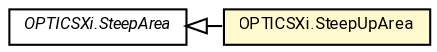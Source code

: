 #!/usr/local/bin/dot
#
# Class diagram 
# Generated by UMLGraph version R5_7_2-60-g0e99a6 (http://www.spinellis.gr/umlgraph/)
#

digraph G {
	graph [fontnames="svg"]
	edge [fontname="Roboto",fontsize=7,labelfontname="Roboto",labelfontsize=7,color="black"];
	node [fontname="Roboto",fontcolor="black",fontsize=8,shape=plaintext,margin=0,width=0,height=0];
	nodesep=0.15;
	ranksep=0.25;
	rankdir=LR;
	// de.lmu.ifi.dbs.elki.algorithm.clustering.optics.OPTICSXi.SteepArea
	c7587245 [label=<<table title="de.lmu.ifi.dbs.elki.algorithm.clustering.optics.OPTICSXi.SteepArea" border="0" cellborder="1" cellspacing="0" cellpadding="2" href="OPTICSXi.SteepArea.html" target="_parent">
		<tr><td><table border="0" cellspacing="0" cellpadding="1">
		<tr><td align="center" balign="center"> <font face="Roboto"><i>OPTICSXi.SteepArea</i></font> </td></tr>
		</table></td></tr>
		</table>>, URL="OPTICSXi.SteepArea.html"];
	// de.lmu.ifi.dbs.elki.algorithm.clustering.optics.OPTICSXi.SteepUpArea
	c7587247 [label=<<table title="de.lmu.ifi.dbs.elki.algorithm.clustering.optics.OPTICSXi.SteepUpArea" border="0" cellborder="1" cellspacing="0" cellpadding="2" bgcolor="lemonChiffon" href="OPTICSXi.SteepUpArea.html" target="_parent">
		<tr><td><table border="0" cellspacing="0" cellpadding="1">
		<tr><td align="center" balign="center"> <font face="Roboto">OPTICSXi.SteepUpArea</font> </td></tr>
		</table></td></tr>
		</table>>, URL="OPTICSXi.SteepUpArea.html"];
	// de.lmu.ifi.dbs.elki.algorithm.clustering.optics.OPTICSXi.SteepUpArea extends de.lmu.ifi.dbs.elki.algorithm.clustering.optics.OPTICSXi.SteepArea
	c7587245 -> c7587247 [arrowtail=empty,dir=back,weight=10];
}

